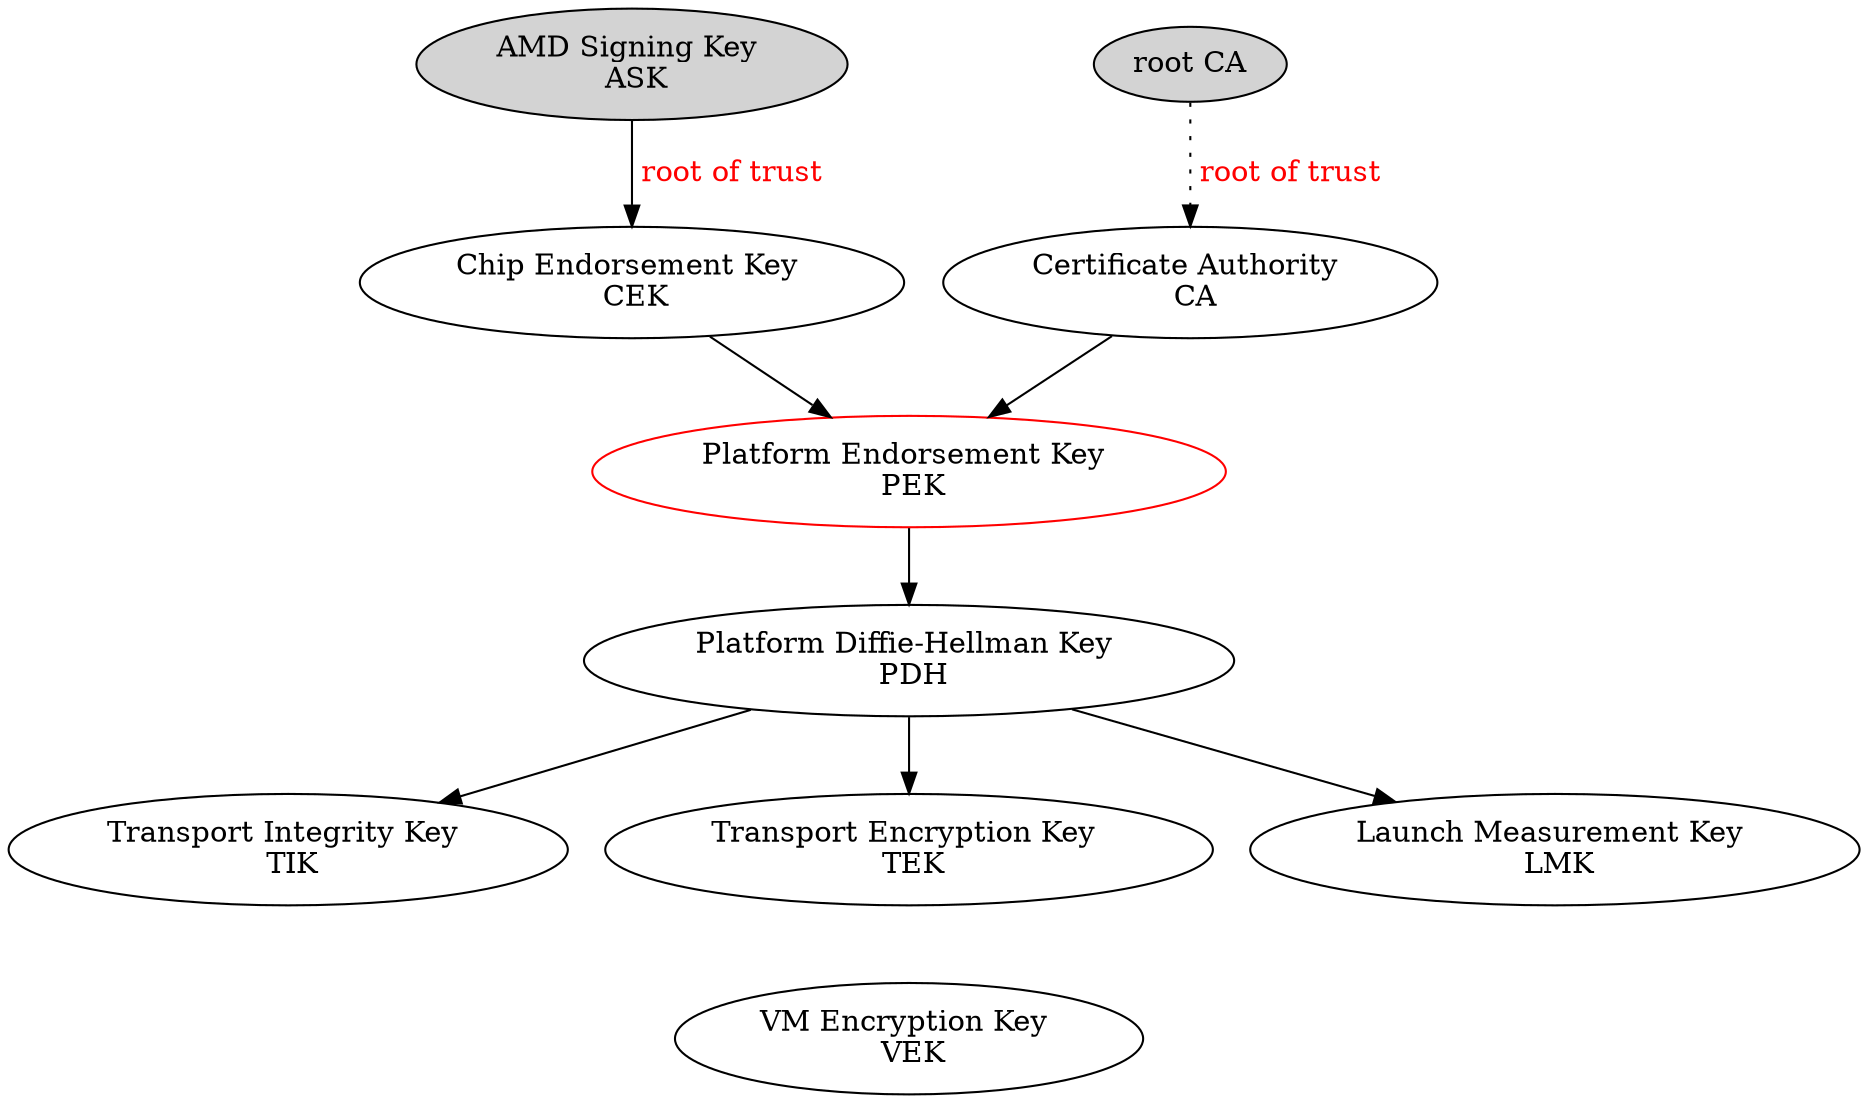 digraph hello
{
	ASK -> CEK[label = " root of trust"; fontcolor = red];
	CEK -> PEK -> PDH;
	ASK[label = "AMD Signing Key \n ASK"; style=filled];
	CEK[label = "Chip Endorsement Key \n CEK"];
	PEK[label = "Platform Endorsement Key \n PEK", color = red];
	PDH[label = "Platform Diffie-Hellman Key \n PDH"];

	root_CA -> CA[label = " root of trust"; fontcolor = red; style = dotted];
	CA -> PEK;
	root_CA[label = "root CA"; style = filled];
	CA[label = "Certificate Authority \n CA"];

	{rank = same; ASK; root_CA}

	{
		rank = same;
		TIK[label = "Transport Integrity Key \n TIK"];
		TEK[label = "Transport Encryption Key \n TEK"];
		LMK[label = "Launch Measurement Key \n LMK"]
	}
	VEK[label = "VM Encryption Key \n VEK"];

	PDH -> TIK; 
	PDH -> TEK; 
	PDH -> LMK; 

	TEK -> VEK[style = invis];
}